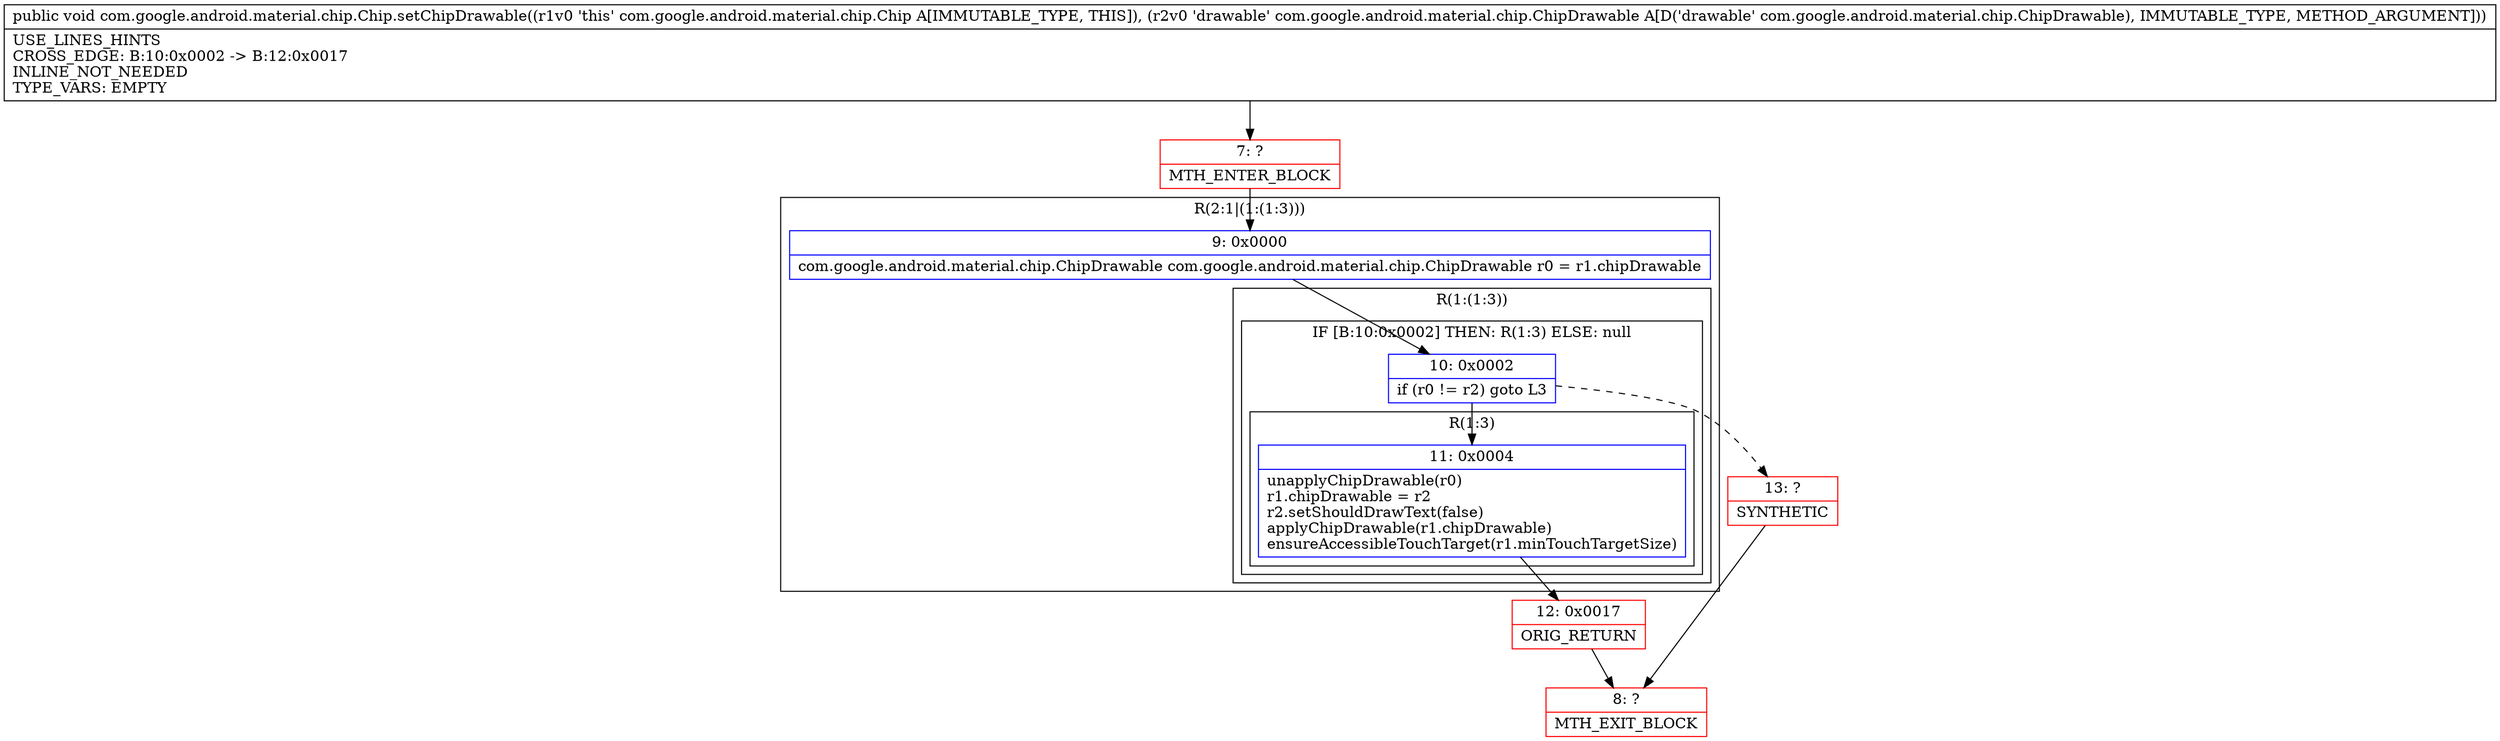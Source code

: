 digraph "CFG forcom.google.android.material.chip.Chip.setChipDrawable(Lcom\/google\/android\/material\/chip\/ChipDrawable;)V" {
subgraph cluster_Region_369491893 {
label = "R(2:1|(1:(1:3)))";
node [shape=record,color=blue];
Node_9 [shape=record,label="{9\:\ 0x0000|com.google.android.material.chip.ChipDrawable com.google.android.material.chip.ChipDrawable r0 = r1.chipDrawable\l}"];
subgraph cluster_Region_1329883538 {
label = "R(1:(1:3))";
node [shape=record,color=blue];
subgraph cluster_IfRegion_207790342 {
label = "IF [B:10:0x0002] THEN: R(1:3) ELSE: null";
node [shape=record,color=blue];
Node_10 [shape=record,label="{10\:\ 0x0002|if (r0 != r2) goto L3\l}"];
subgraph cluster_Region_19538387 {
label = "R(1:3)";
node [shape=record,color=blue];
Node_11 [shape=record,label="{11\:\ 0x0004|unapplyChipDrawable(r0)\lr1.chipDrawable = r2\lr2.setShouldDrawText(false)\lapplyChipDrawable(r1.chipDrawable)\lensureAccessibleTouchTarget(r1.minTouchTargetSize)\l}"];
}
}
}
}
Node_7 [shape=record,color=red,label="{7\:\ ?|MTH_ENTER_BLOCK\l}"];
Node_12 [shape=record,color=red,label="{12\:\ 0x0017|ORIG_RETURN\l}"];
Node_8 [shape=record,color=red,label="{8\:\ ?|MTH_EXIT_BLOCK\l}"];
Node_13 [shape=record,color=red,label="{13\:\ ?|SYNTHETIC\l}"];
MethodNode[shape=record,label="{public void com.google.android.material.chip.Chip.setChipDrawable((r1v0 'this' com.google.android.material.chip.Chip A[IMMUTABLE_TYPE, THIS]), (r2v0 'drawable' com.google.android.material.chip.ChipDrawable A[D('drawable' com.google.android.material.chip.ChipDrawable), IMMUTABLE_TYPE, METHOD_ARGUMENT]))  | USE_LINES_HINTS\lCROSS_EDGE: B:10:0x0002 \-\> B:12:0x0017\lINLINE_NOT_NEEDED\lTYPE_VARS: EMPTY\l}"];
MethodNode -> Node_7;Node_9 -> Node_10;
Node_10 -> Node_11;
Node_10 -> Node_13[style=dashed];
Node_11 -> Node_12;
Node_7 -> Node_9;
Node_12 -> Node_8;
Node_13 -> Node_8;
}

